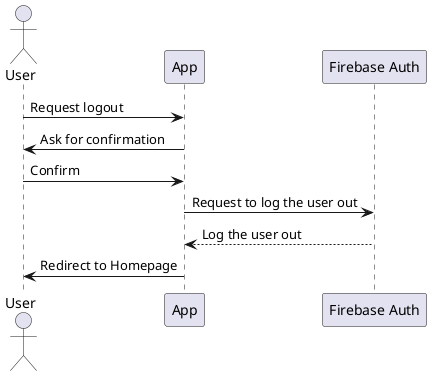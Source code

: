 @startuml
actor User
participant "App" as App
participant "Firebase Auth" as Auth

User -> App: Request logout
App -> User: Ask for confirmation
User -> App: Confirm
App -> Auth: Request to log the user out
Auth --> App: Log the user out
App -> User: Redirect to Homepage
@enduml